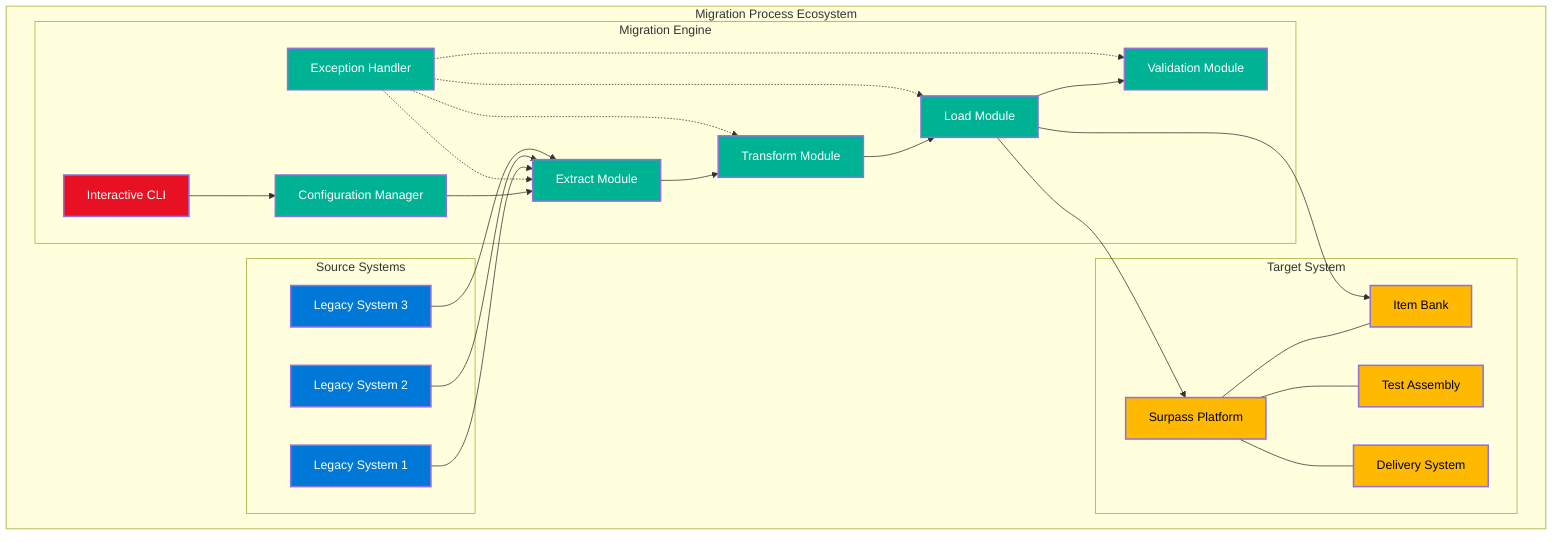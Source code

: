 graph TB
    subgraph "Migration Process Ecosystem"
        subgraph "Source Systems"
            S1[Legacy System 1]
            S2[Legacy System 2]
            S3[Legacy System 3]
        end
        
        subgraph "Migration Engine"
            E1[Extract Module]
            E2[Transform Module]
            E3[Load Module]
            E4[Validation Module]
            
            CLI[Interactive CLI]
            Config[Configuration Manager]
            Exception[Exception Handler]
            
            E1 --> E2
            E2 --> E3
            E3 --> E4
            
            CLI --> Config
            Config --> E1
            Exception -.-> E1
            Exception -.-> E2
            Exception -.-> E3
            Exception -.-> E4
        end
        
        subgraph "Target System"
            T1[Surpass Platform]
            T2[Item Bank]
            T3[Test Assembly]
            T4[Delivery System]
            
            T1 --- T2
            T1 --- T3
            T1 --- T4
        end
        
        S1 --> E1
        S2 --> E1
        S3 --> E1
        
        E3 --> T1
        E3 --> T2
    end
    
    %% Define styles
    classDef source fill:#0078D7, color:white, stroke-width:2px
    classDef engine fill:#00B294, color:white, stroke-width:2px
    classDef target fill:#FFB900, color:black, stroke-width:2px
    classDef cli fill:#E81123, color:white, stroke-width:2px
    
    %% Apply styles
    class S1,S2,S3 source
    class E1,E2,E3,E4,Config,Exception engine
    class T1,T2,T3,T4 target
    class CLI cli